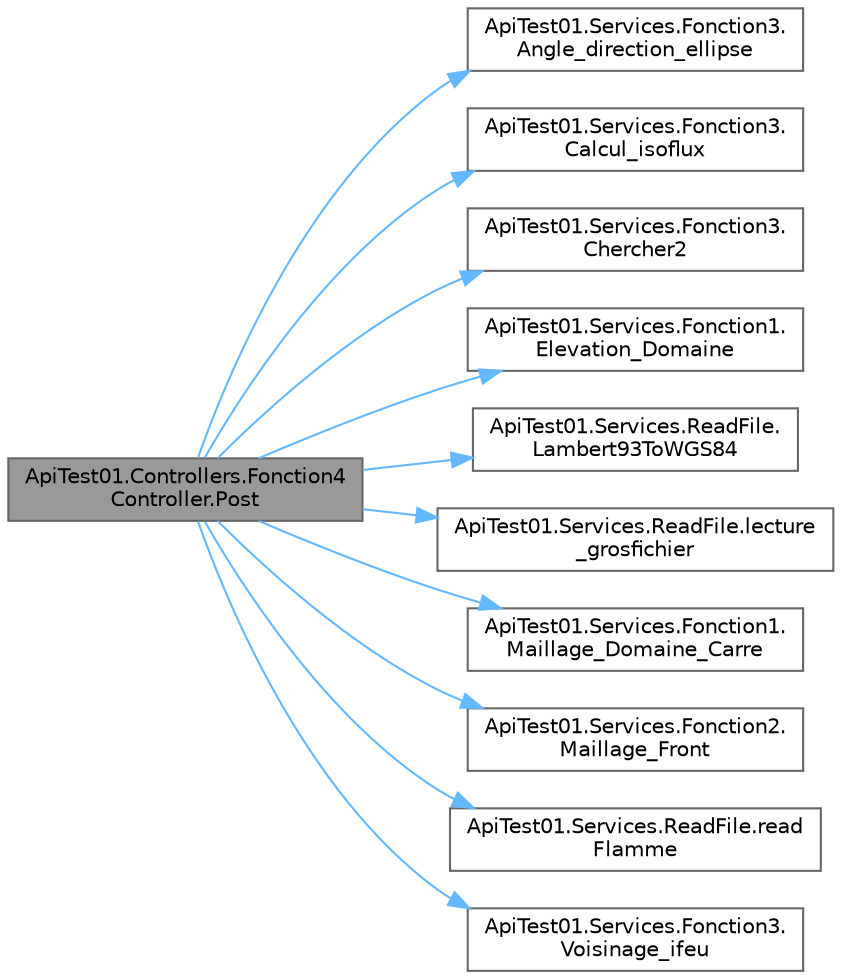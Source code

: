 digraph "ApiTest01.Controllers.Fonction4Controller.Post"
{
 // LATEX_PDF_SIZE
  bgcolor="transparent";
  edge [fontname=Helvetica,fontsize=10,labelfontname=Helvetica,labelfontsize=10];
  node [fontname=Helvetica,fontsize=10,shape=box,height=0.2,width=0.4];
  rankdir="LR";
  Node1 [id="Node000001",label="ApiTest01.Controllers.Fonction4\lController.Post",height=0.2,width=0.4,color="gray40", fillcolor="grey60", style="filled", fontcolor="black",tooltip="Post a list of list of list of double."];
  Node1 -> Node2 [id="edge1_Node000001_Node000002",color="steelblue1",style="solid",tooltip=" "];
  Node2 [id="Node000002",label="ApiTest01.Services.Fonction3.\lAngle_direction_ellipse",height=0.2,width=0.4,color="grey40", fillcolor="white", style="filled",URL="$class_api_test01_1_1_services_1_1_fonction3.html#ac3e85718e36878a1217216bd7397e81d",tooltip="Cette fonction calcule l'angle, la direction d'inclinaison et la hauteur de flamme."];
  Node1 -> Node3 [id="edge2_Node000001_Node000003",color="steelblue1",style="solid",tooltip=" "];
  Node3 [id="Node000003",label="ApiTest01.Services.Fonction3.\lCalcul_isoflux",height=0.2,width=0.4,color="grey40", fillcolor="white", style="filled",URL="$class_api_test01_1_1_services_1_1_fonction3.html#a1a6b9513bd4c096ef07481c06c6aa76f",tooltip="Calcul_iso_fluxe : calcul les iso-flux à chaque noeud du maillage."];
  Node1 -> Node4 [id="edge3_Node000001_Node000004",color="steelblue1",style="solid",tooltip=" "];
  Node4 [id="Node000004",label="ApiTest01.Services.Fonction3.\lChercher2",height=0.2,width=0.4,color="grey40", fillcolor="white", style="filled",URL="$class_api_test01_1_1_services_1_1_fonction3.html#aaf5bfca88969fc73a667fc810c0f7289",tooltip="Cette fonction d'extraire les ellipses des iso-flux normalisés dans la base de donnéees \"MongoDB\"."];
  Node1 -> Node5 [id="edge4_Node000001_Node000005",color="steelblue1",style="solid",tooltip=" "];
  Node5 [id="Node000005",label="ApiTest01.Services.Fonction1.\lElevation_Domaine",height=0.2,width=0.4,color="grey40", fillcolor="white", style="filled",URL="$class_api_test01_1_1_services_1_1_fonction1.html#a9889203dd8e0765b09cdf35ecac51025",tooltip="Elevations des points du maillage."];
  Node1 -> Node6 [id="edge5_Node000001_Node000006",color="steelblue1",style="solid",tooltip=" "];
  Node6 [id="Node000006",label="ApiTest01.Services.ReadFile.\lLambert93ToWGS84",height=0.2,width=0.4,color="grey40", fillcolor="white", style="filled",URL="$class_api_test01_1_1_services_1_1_read_file.html#a8353bbd921d7d261dc380fee9eeae5b0",tooltip="Lambert93 the to WG s84."];
  Node1 -> Node7 [id="edge6_Node000001_Node000007",color="steelblue1",style="solid",tooltip=" "];
  Node7 [id="Node000007",label="ApiTest01.Services.ReadFile.lecture\l_grosfichier",height=0.2,width=0.4,color="grey40", fillcolor="white", style="filled",URL="$class_api_test01_1_1_services_1_1_read_file.html#adda346a2206d422d12a5e160f1db1f79",tooltip=" "];
  Node1 -> Node8 [id="edge7_Node000001_Node000008",color="steelblue1",style="solid",tooltip=" "];
  Node8 [id="Node000008",label="ApiTest01.Services.Fonction1.\lMaillage_Domaine_Carre",height=0.2,width=0.4,color="grey40", fillcolor="white", style="filled",URL="$class_api_test01_1_1_services_1_1_fonction1.html#acc8ebb35cb69d53f486b42ecab37a113",tooltip=" "];
  Node1 -> Node9 [id="edge8_Node000001_Node000009",color="steelblue1",style="solid",tooltip=" "];
  Node9 [id="Node000009",label="ApiTest01.Services.Fonction2.\lMaillage_Front",height=0.2,width=0.4,color="grey40", fillcolor="white", style="filled",URL="$class_api_test01_1_1_services_1_1_fonction2.html#a08547451c0958aab06f542aba4c904cf",tooltip=" "];
  Node1 -> Node10 [id="edge9_Node000001_Node000010",color="steelblue1",style="solid",tooltip=" "];
  Node10 [id="Node000010",label="ApiTest01.Services.ReadFile.read\lFlamme",height=0.2,width=0.4,color="grey40", fillcolor="white", style="filled",URL="$class_api_test01_1_1_services_1_1_read_file.html#ae1d215a5c43e6dda05a6febaef43def0",tooltip="reads the flamme."];
  Node1 -> Node11 [id="edge10_Node000001_Node000011",color="steelblue1",style="solid",tooltip=" "];
  Node11 [id="Node000011",label="ApiTest01.Services.Fonction3.\lVoisinage_ifeu",height=0.2,width=0.4,color="grey40", fillcolor="white", style="filled",URL="$class_api_test01_1_1_services_1_1_fonction3.html#a3bc7a51dbff612cc7a600126a695acd1",tooltip="Voisinage_ifeu calcul les noeuds du maillage du terrain, voisins d'un site en feu \"ifeu\" recevant le ..."];
}
